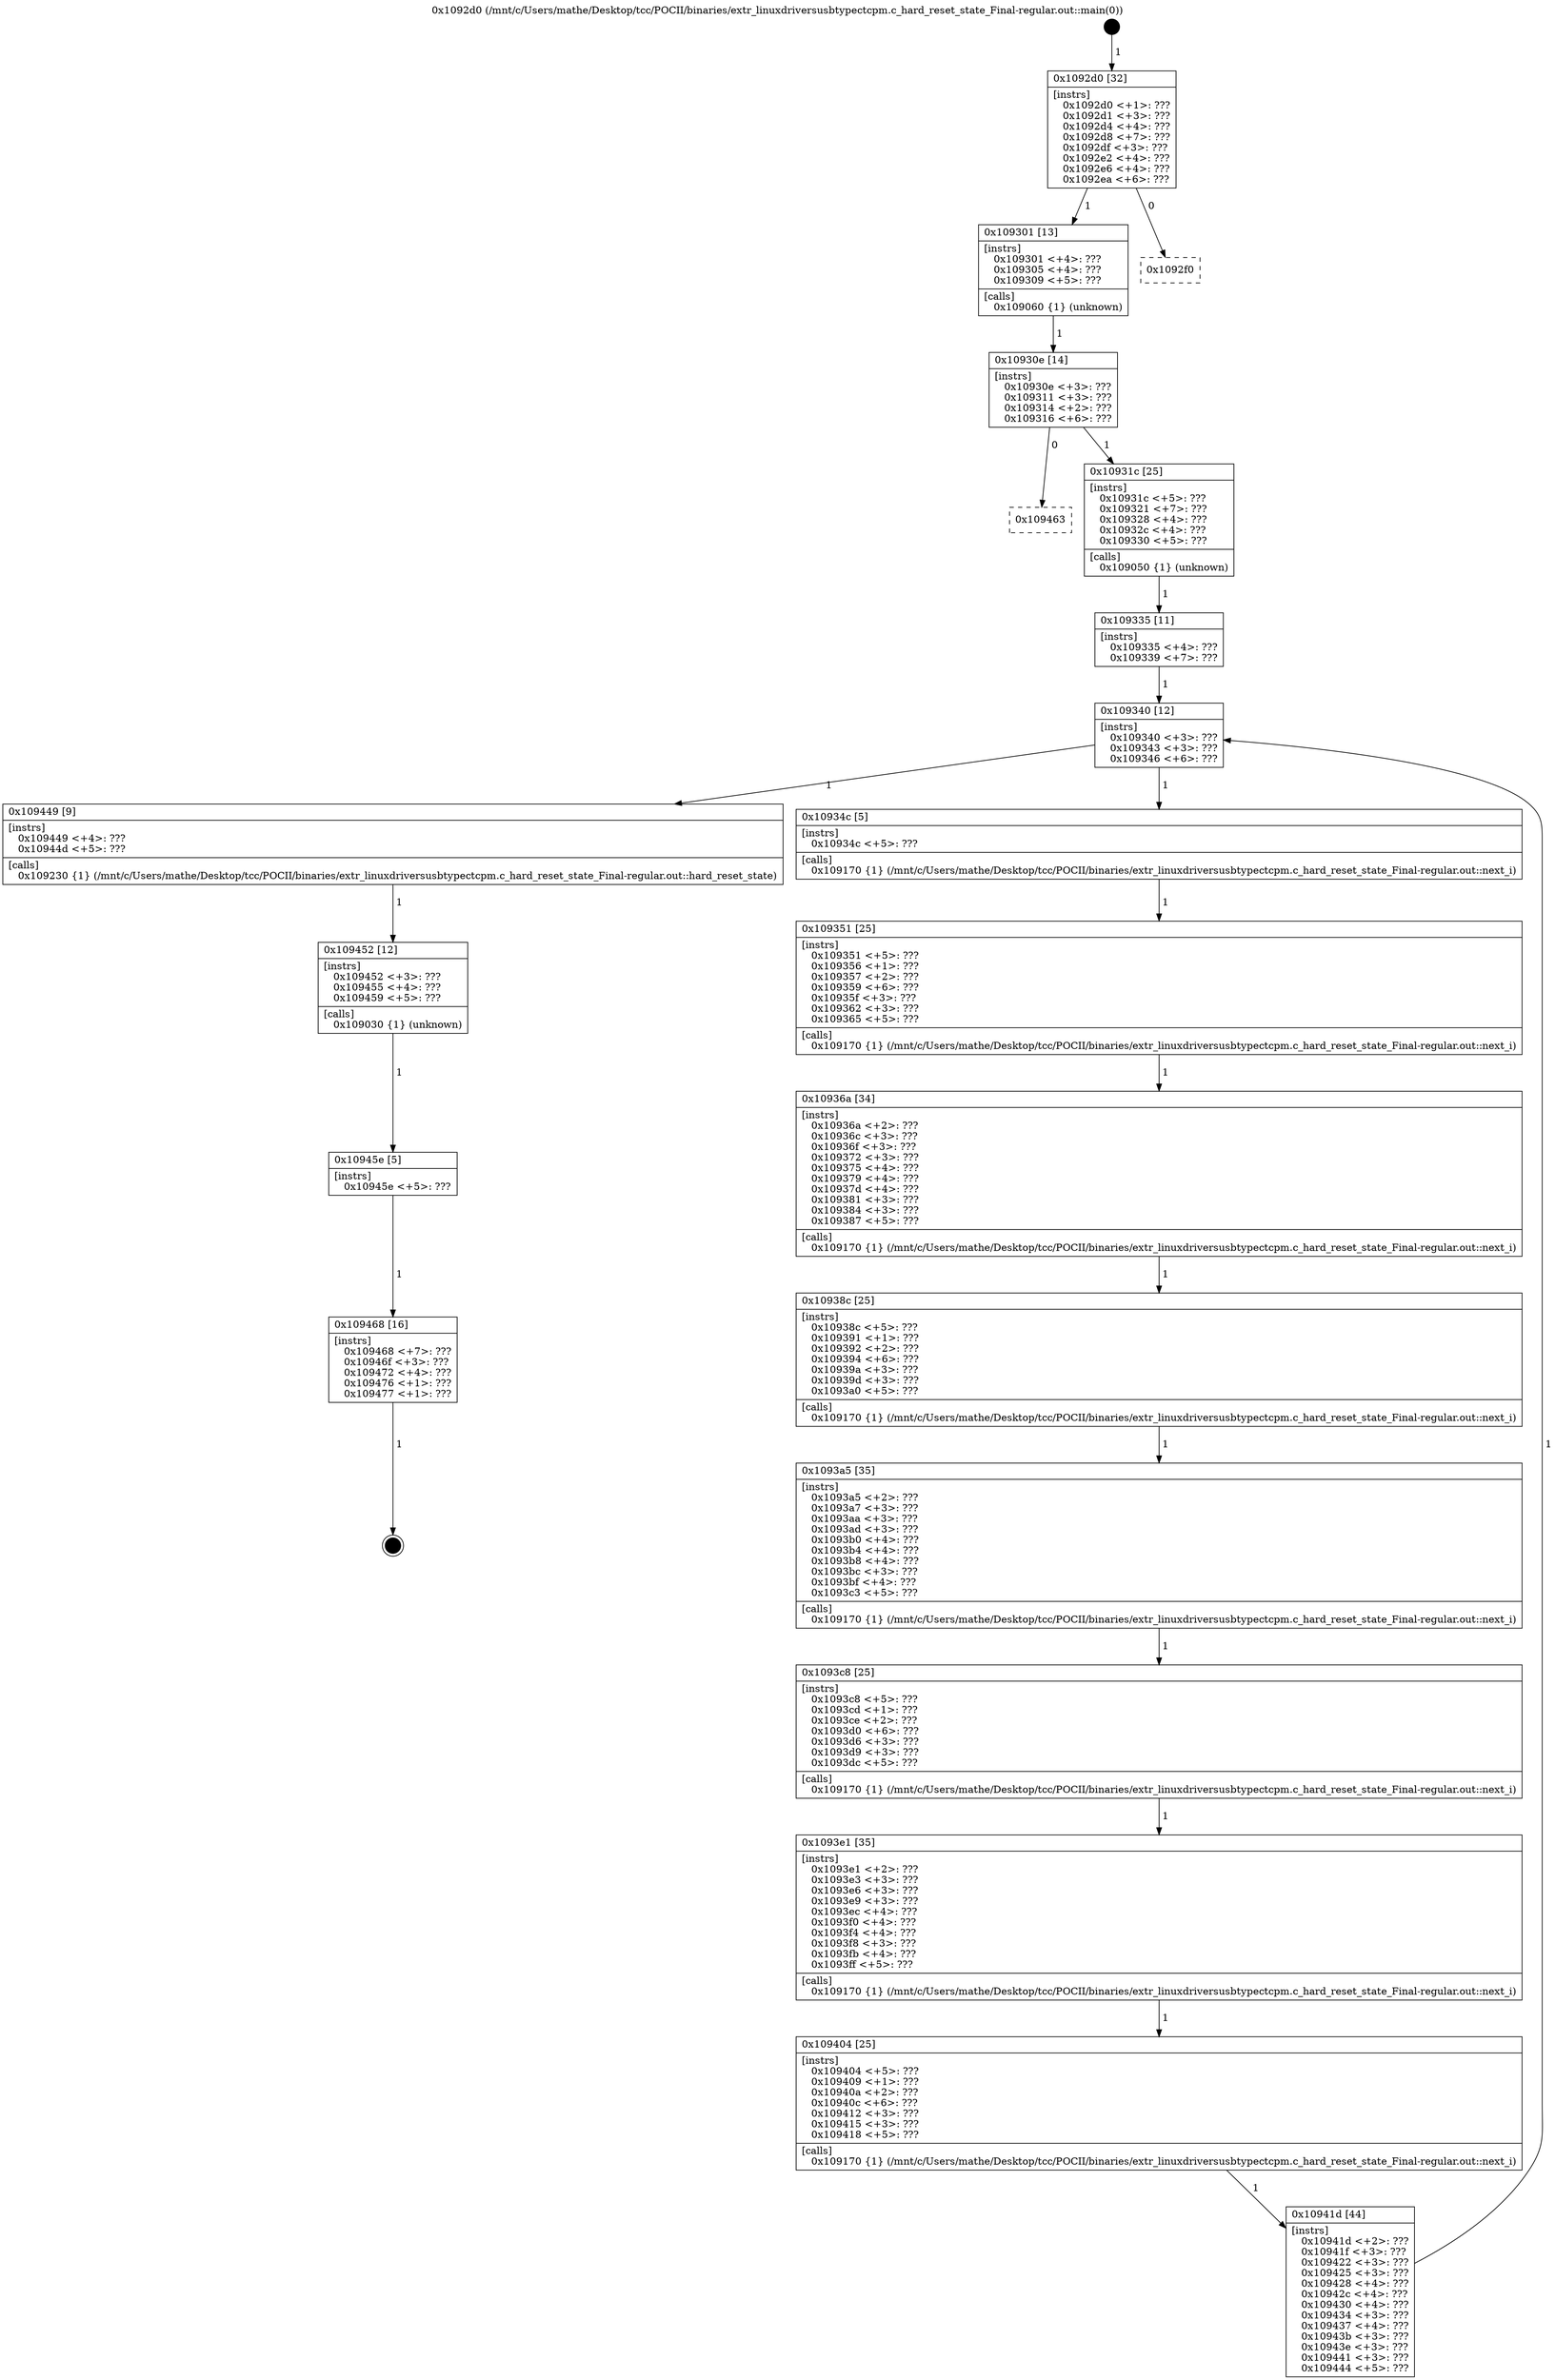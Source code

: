 digraph "0x1092d0" {
  label = "0x1092d0 (/mnt/c/Users/mathe/Desktop/tcc/POCII/binaries/extr_linuxdriversusbtypectcpm.c_hard_reset_state_Final-regular.out::main(0))"
  labelloc = "t"
  node[shape=record]

  Entry [label="",width=0.3,height=0.3,shape=circle,fillcolor=black,style=filled]
  "0x1092d0" [label="{
     0x1092d0 [32]\l
     | [instrs]\l
     &nbsp;&nbsp;0x1092d0 \<+1\>: ???\l
     &nbsp;&nbsp;0x1092d1 \<+3\>: ???\l
     &nbsp;&nbsp;0x1092d4 \<+4\>: ???\l
     &nbsp;&nbsp;0x1092d8 \<+7\>: ???\l
     &nbsp;&nbsp;0x1092df \<+3\>: ???\l
     &nbsp;&nbsp;0x1092e2 \<+4\>: ???\l
     &nbsp;&nbsp;0x1092e6 \<+4\>: ???\l
     &nbsp;&nbsp;0x1092ea \<+6\>: ???\l
  }"]
  "0x109301" [label="{
     0x109301 [13]\l
     | [instrs]\l
     &nbsp;&nbsp;0x109301 \<+4\>: ???\l
     &nbsp;&nbsp;0x109305 \<+4\>: ???\l
     &nbsp;&nbsp;0x109309 \<+5\>: ???\l
     | [calls]\l
     &nbsp;&nbsp;0x109060 \{1\} (unknown)\l
  }"]
  "0x1092f0" [label="{
     0x1092f0\l
  }", style=dashed]
  "0x10930e" [label="{
     0x10930e [14]\l
     | [instrs]\l
     &nbsp;&nbsp;0x10930e \<+3\>: ???\l
     &nbsp;&nbsp;0x109311 \<+3\>: ???\l
     &nbsp;&nbsp;0x109314 \<+2\>: ???\l
     &nbsp;&nbsp;0x109316 \<+6\>: ???\l
  }"]
  "0x109463" [label="{
     0x109463\l
  }", style=dashed]
  "0x10931c" [label="{
     0x10931c [25]\l
     | [instrs]\l
     &nbsp;&nbsp;0x10931c \<+5\>: ???\l
     &nbsp;&nbsp;0x109321 \<+7\>: ???\l
     &nbsp;&nbsp;0x109328 \<+4\>: ???\l
     &nbsp;&nbsp;0x10932c \<+4\>: ???\l
     &nbsp;&nbsp;0x109330 \<+5\>: ???\l
     | [calls]\l
     &nbsp;&nbsp;0x109050 \{1\} (unknown)\l
  }"]
  Exit [label="",width=0.3,height=0.3,shape=circle,fillcolor=black,style=filled,peripheries=2]
  "0x109340" [label="{
     0x109340 [12]\l
     | [instrs]\l
     &nbsp;&nbsp;0x109340 \<+3\>: ???\l
     &nbsp;&nbsp;0x109343 \<+3\>: ???\l
     &nbsp;&nbsp;0x109346 \<+6\>: ???\l
  }"]
  "0x109449" [label="{
     0x109449 [9]\l
     | [instrs]\l
     &nbsp;&nbsp;0x109449 \<+4\>: ???\l
     &nbsp;&nbsp;0x10944d \<+5\>: ???\l
     | [calls]\l
     &nbsp;&nbsp;0x109230 \{1\} (/mnt/c/Users/mathe/Desktop/tcc/POCII/binaries/extr_linuxdriversusbtypectcpm.c_hard_reset_state_Final-regular.out::hard_reset_state)\l
  }"]
  "0x10934c" [label="{
     0x10934c [5]\l
     | [instrs]\l
     &nbsp;&nbsp;0x10934c \<+5\>: ???\l
     | [calls]\l
     &nbsp;&nbsp;0x109170 \{1\} (/mnt/c/Users/mathe/Desktop/tcc/POCII/binaries/extr_linuxdriversusbtypectcpm.c_hard_reset_state_Final-regular.out::next_i)\l
  }"]
  "0x109351" [label="{
     0x109351 [25]\l
     | [instrs]\l
     &nbsp;&nbsp;0x109351 \<+5\>: ???\l
     &nbsp;&nbsp;0x109356 \<+1\>: ???\l
     &nbsp;&nbsp;0x109357 \<+2\>: ???\l
     &nbsp;&nbsp;0x109359 \<+6\>: ???\l
     &nbsp;&nbsp;0x10935f \<+3\>: ???\l
     &nbsp;&nbsp;0x109362 \<+3\>: ???\l
     &nbsp;&nbsp;0x109365 \<+5\>: ???\l
     | [calls]\l
     &nbsp;&nbsp;0x109170 \{1\} (/mnt/c/Users/mathe/Desktop/tcc/POCII/binaries/extr_linuxdriversusbtypectcpm.c_hard_reset_state_Final-regular.out::next_i)\l
  }"]
  "0x10936a" [label="{
     0x10936a [34]\l
     | [instrs]\l
     &nbsp;&nbsp;0x10936a \<+2\>: ???\l
     &nbsp;&nbsp;0x10936c \<+3\>: ???\l
     &nbsp;&nbsp;0x10936f \<+3\>: ???\l
     &nbsp;&nbsp;0x109372 \<+3\>: ???\l
     &nbsp;&nbsp;0x109375 \<+4\>: ???\l
     &nbsp;&nbsp;0x109379 \<+4\>: ???\l
     &nbsp;&nbsp;0x10937d \<+4\>: ???\l
     &nbsp;&nbsp;0x109381 \<+3\>: ???\l
     &nbsp;&nbsp;0x109384 \<+3\>: ???\l
     &nbsp;&nbsp;0x109387 \<+5\>: ???\l
     | [calls]\l
     &nbsp;&nbsp;0x109170 \{1\} (/mnt/c/Users/mathe/Desktop/tcc/POCII/binaries/extr_linuxdriversusbtypectcpm.c_hard_reset_state_Final-regular.out::next_i)\l
  }"]
  "0x10938c" [label="{
     0x10938c [25]\l
     | [instrs]\l
     &nbsp;&nbsp;0x10938c \<+5\>: ???\l
     &nbsp;&nbsp;0x109391 \<+1\>: ???\l
     &nbsp;&nbsp;0x109392 \<+2\>: ???\l
     &nbsp;&nbsp;0x109394 \<+6\>: ???\l
     &nbsp;&nbsp;0x10939a \<+3\>: ???\l
     &nbsp;&nbsp;0x10939d \<+3\>: ???\l
     &nbsp;&nbsp;0x1093a0 \<+5\>: ???\l
     | [calls]\l
     &nbsp;&nbsp;0x109170 \{1\} (/mnt/c/Users/mathe/Desktop/tcc/POCII/binaries/extr_linuxdriversusbtypectcpm.c_hard_reset_state_Final-regular.out::next_i)\l
  }"]
  "0x1093a5" [label="{
     0x1093a5 [35]\l
     | [instrs]\l
     &nbsp;&nbsp;0x1093a5 \<+2\>: ???\l
     &nbsp;&nbsp;0x1093a7 \<+3\>: ???\l
     &nbsp;&nbsp;0x1093aa \<+3\>: ???\l
     &nbsp;&nbsp;0x1093ad \<+3\>: ???\l
     &nbsp;&nbsp;0x1093b0 \<+4\>: ???\l
     &nbsp;&nbsp;0x1093b4 \<+4\>: ???\l
     &nbsp;&nbsp;0x1093b8 \<+4\>: ???\l
     &nbsp;&nbsp;0x1093bc \<+3\>: ???\l
     &nbsp;&nbsp;0x1093bf \<+4\>: ???\l
     &nbsp;&nbsp;0x1093c3 \<+5\>: ???\l
     | [calls]\l
     &nbsp;&nbsp;0x109170 \{1\} (/mnt/c/Users/mathe/Desktop/tcc/POCII/binaries/extr_linuxdriversusbtypectcpm.c_hard_reset_state_Final-regular.out::next_i)\l
  }"]
  "0x1093c8" [label="{
     0x1093c8 [25]\l
     | [instrs]\l
     &nbsp;&nbsp;0x1093c8 \<+5\>: ???\l
     &nbsp;&nbsp;0x1093cd \<+1\>: ???\l
     &nbsp;&nbsp;0x1093ce \<+2\>: ???\l
     &nbsp;&nbsp;0x1093d0 \<+6\>: ???\l
     &nbsp;&nbsp;0x1093d6 \<+3\>: ???\l
     &nbsp;&nbsp;0x1093d9 \<+3\>: ???\l
     &nbsp;&nbsp;0x1093dc \<+5\>: ???\l
     | [calls]\l
     &nbsp;&nbsp;0x109170 \{1\} (/mnt/c/Users/mathe/Desktop/tcc/POCII/binaries/extr_linuxdriversusbtypectcpm.c_hard_reset_state_Final-regular.out::next_i)\l
  }"]
  "0x1093e1" [label="{
     0x1093e1 [35]\l
     | [instrs]\l
     &nbsp;&nbsp;0x1093e1 \<+2\>: ???\l
     &nbsp;&nbsp;0x1093e3 \<+3\>: ???\l
     &nbsp;&nbsp;0x1093e6 \<+3\>: ???\l
     &nbsp;&nbsp;0x1093e9 \<+3\>: ???\l
     &nbsp;&nbsp;0x1093ec \<+4\>: ???\l
     &nbsp;&nbsp;0x1093f0 \<+4\>: ???\l
     &nbsp;&nbsp;0x1093f4 \<+4\>: ???\l
     &nbsp;&nbsp;0x1093f8 \<+3\>: ???\l
     &nbsp;&nbsp;0x1093fb \<+4\>: ???\l
     &nbsp;&nbsp;0x1093ff \<+5\>: ???\l
     | [calls]\l
     &nbsp;&nbsp;0x109170 \{1\} (/mnt/c/Users/mathe/Desktop/tcc/POCII/binaries/extr_linuxdriversusbtypectcpm.c_hard_reset_state_Final-regular.out::next_i)\l
  }"]
  "0x109404" [label="{
     0x109404 [25]\l
     | [instrs]\l
     &nbsp;&nbsp;0x109404 \<+5\>: ???\l
     &nbsp;&nbsp;0x109409 \<+1\>: ???\l
     &nbsp;&nbsp;0x10940a \<+2\>: ???\l
     &nbsp;&nbsp;0x10940c \<+6\>: ???\l
     &nbsp;&nbsp;0x109412 \<+3\>: ???\l
     &nbsp;&nbsp;0x109415 \<+3\>: ???\l
     &nbsp;&nbsp;0x109418 \<+5\>: ???\l
     | [calls]\l
     &nbsp;&nbsp;0x109170 \{1\} (/mnt/c/Users/mathe/Desktop/tcc/POCII/binaries/extr_linuxdriversusbtypectcpm.c_hard_reset_state_Final-regular.out::next_i)\l
  }"]
  "0x10941d" [label="{
     0x10941d [44]\l
     | [instrs]\l
     &nbsp;&nbsp;0x10941d \<+2\>: ???\l
     &nbsp;&nbsp;0x10941f \<+3\>: ???\l
     &nbsp;&nbsp;0x109422 \<+3\>: ???\l
     &nbsp;&nbsp;0x109425 \<+3\>: ???\l
     &nbsp;&nbsp;0x109428 \<+4\>: ???\l
     &nbsp;&nbsp;0x10942c \<+4\>: ???\l
     &nbsp;&nbsp;0x109430 \<+4\>: ???\l
     &nbsp;&nbsp;0x109434 \<+3\>: ???\l
     &nbsp;&nbsp;0x109437 \<+4\>: ???\l
     &nbsp;&nbsp;0x10943b \<+3\>: ???\l
     &nbsp;&nbsp;0x10943e \<+3\>: ???\l
     &nbsp;&nbsp;0x109441 \<+3\>: ???\l
     &nbsp;&nbsp;0x109444 \<+5\>: ???\l
  }"]
  "0x109335" [label="{
     0x109335 [11]\l
     | [instrs]\l
     &nbsp;&nbsp;0x109335 \<+4\>: ???\l
     &nbsp;&nbsp;0x109339 \<+7\>: ???\l
  }"]
  "0x109452" [label="{
     0x109452 [12]\l
     | [instrs]\l
     &nbsp;&nbsp;0x109452 \<+3\>: ???\l
     &nbsp;&nbsp;0x109455 \<+4\>: ???\l
     &nbsp;&nbsp;0x109459 \<+5\>: ???\l
     | [calls]\l
     &nbsp;&nbsp;0x109030 \{1\} (unknown)\l
  }"]
  "0x10945e" [label="{
     0x10945e [5]\l
     | [instrs]\l
     &nbsp;&nbsp;0x10945e \<+5\>: ???\l
  }"]
  "0x109468" [label="{
     0x109468 [16]\l
     | [instrs]\l
     &nbsp;&nbsp;0x109468 \<+7\>: ???\l
     &nbsp;&nbsp;0x10946f \<+3\>: ???\l
     &nbsp;&nbsp;0x109472 \<+4\>: ???\l
     &nbsp;&nbsp;0x109476 \<+1\>: ???\l
     &nbsp;&nbsp;0x109477 \<+1\>: ???\l
  }"]
  Entry -> "0x1092d0" [label=" 1"]
  "0x1092d0" -> "0x109301" [label=" 1"]
  "0x1092d0" -> "0x1092f0" [label=" 0"]
  "0x109301" -> "0x10930e" [label=" 1"]
  "0x10930e" -> "0x109463" [label=" 0"]
  "0x10930e" -> "0x10931c" [label=" 1"]
  "0x109468" -> Exit [label=" 1"]
  "0x10931c" -> "0x109335" [label=" 1"]
  "0x109340" -> "0x109449" [label=" 1"]
  "0x109340" -> "0x10934c" [label=" 1"]
  "0x10934c" -> "0x109351" [label=" 1"]
  "0x109351" -> "0x10936a" [label=" 1"]
  "0x10936a" -> "0x10938c" [label=" 1"]
  "0x10938c" -> "0x1093a5" [label=" 1"]
  "0x1093a5" -> "0x1093c8" [label=" 1"]
  "0x1093c8" -> "0x1093e1" [label=" 1"]
  "0x1093e1" -> "0x109404" [label=" 1"]
  "0x109404" -> "0x10941d" [label=" 1"]
  "0x109335" -> "0x109340" [label=" 1"]
  "0x10941d" -> "0x109340" [label=" 1"]
  "0x109449" -> "0x109452" [label=" 1"]
  "0x109452" -> "0x10945e" [label=" 1"]
  "0x10945e" -> "0x109468" [label=" 1"]
}
